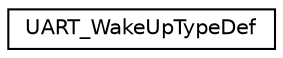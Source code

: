 digraph "Graphical Class Hierarchy"
{
 // LATEX_PDF_SIZE
  edge [fontname="Helvetica",fontsize="10",labelfontname="Helvetica",labelfontsize="10"];
  node [fontname="Helvetica",fontsize="10",shape=record];
  rankdir="LR";
  Node0 [label="UART_WakeUpTypeDef",height=0.2,width=0.4,color="black", fillcolor="white", style="filled",URL="$structUART__WakeUpTypeDef.html",tooltip="UART wake up from stop mode parameters."];
}
